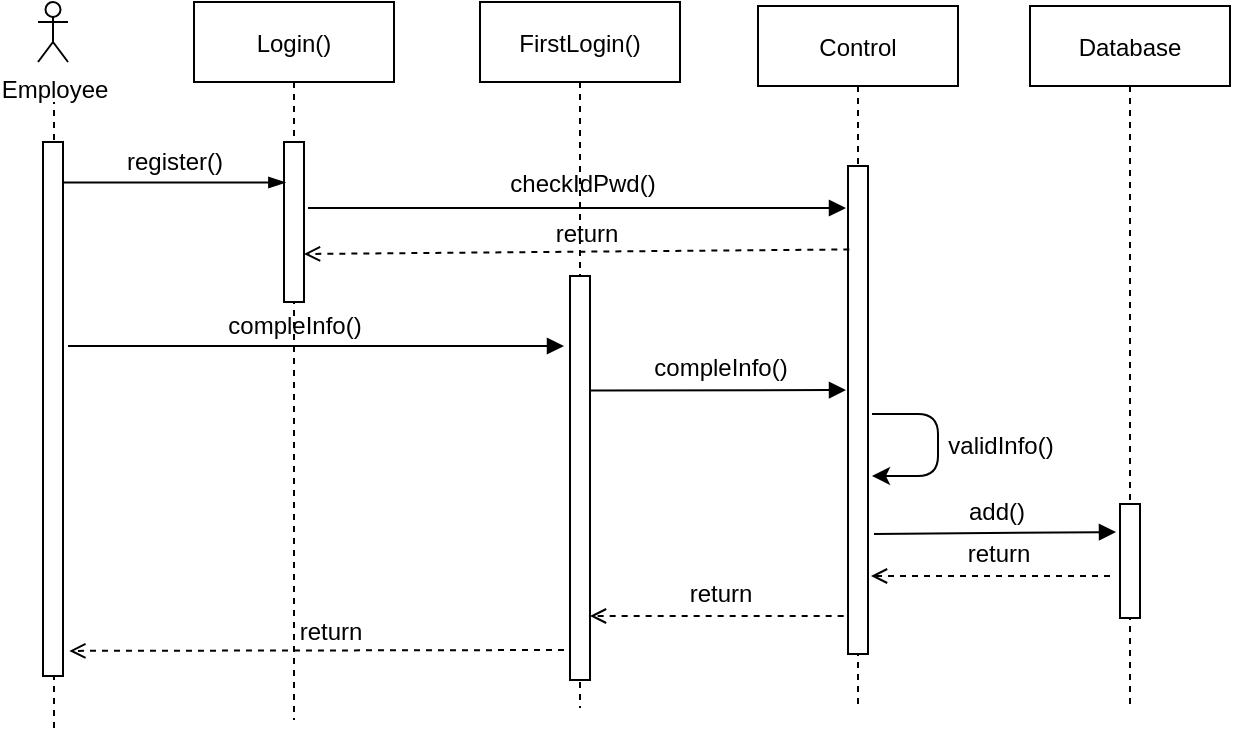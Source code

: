 <mxfile version="13.9.9" type="device"><diagram id="kgpKYQtTHZ0yAKxKKP6v" name="Page-1"><mxGraphModel dx="853" dy="493" grid="0" gridSize="10" guides="1" tooltips="1" connect="1" arrows="1" fold="1" page="1" pageScale="1" pageWidth="850" pageHeight="1100" math="0" shadow="0"><root><mxCell id="0"/><mxCell id="1" parent="0"/><mxCell id="3nuBFxr9cyL0pnOWT2aG-1" value="Login()" style="shape=umlLifeline;perimeter=lifelinePerimeter;container=1;collapsible=0;recursiveResize=0;rounded=0;shadow=0;strokeWidth=1;" parent="1" vertex="1"><mxGeometry x="108" y="80" width="100" height="359" as="geometry"/></mxCell><mxCell id="P5RB09TEKwcNjjoxXEnX-12" value="" style="points=[];perimeter=orthogonalPerimeter;rounded=0;shadow=0;strokeWidth=1;" vertex="1" parent="3nuBFxr9cyL0pnOWT2aG-1"><mxGeometry x="45" y="70" width="10" height="80" as="geometry"/></mxCell><mxCell id="P5RB09TEKwcNjjoxXEnX-24" value="compleInfo()" style="text;html=1;align=center;verticalAlign=middle;resizable=0;points=[];autosize=1;" vertex="1" parent="3nuBFxr9cyL0pnOWT2aG-1"><mxGeometry x="12" y="153" width="76" height="18" as="geometry"/></mxCell><mxCell id="P5RB09TEKwcNjjoxXEnX-44" value="return" style="text;html=1;align=center;verticalAlign=middle;resizable=0;points=[];autosize=1;" vertex="1" parent="3nuBFxr9cyL0pnOWT2aG-1"><mxGeometry x="47" y="306" width="41" height="18" as="geometry"/></mxCell><mxCell id="3nuBFxr9cyL0pnOWT2aG-5" value="Control" style="shape=umlLifeline;perimeter=lifelinePerimeter;container=1;collapsible=0;recursiveResize=0;rounded=0;shadow=0;strokeWidth=1;" parent="1" vertex="1"><mxGeometry x="390" y="82" width="100" height="349" as="geometry"/></mxCell><mxCell id="3nuBFxr9cyL0pnOWT2aG-6" value="" style="points=[];perimeter=orthogonalPerimeter;rounded=0;shadow=0;strokeWidth=1;" parent="3nuBFxr9cyL0pnOWT2aG-5" vertex="1"><mxGeometry x="45" y="80" width="10" height="244" as="geometry"/></mxCell><mxCell id="3nuBFxr9cyL0pnOWT2aG-8" value="" style="verticalAlign=bottom;endArrow=block;shadow=0;strokeWidth=1;" parent="1" edge="1"><mxGeometry x="-0.001" relative="1" as="geometry"><mxPoint x="165" y="183" as="sourcePoint"/><mxPoint x="434" y="183" as="targetPoint"/><Array as="points"/><mxPoint as="offset"/></mxGeometry></mxCell><mxCell id="P5RB09TEKwcNjjoxXEnX-1" value="Employee" style="shape=umlActor;verticalLabelPosition=bottom;verticalAlign=top;html=1;outlineConnect=0;" vertex="1" parent="1"><mxGeometry x="30" y="80" width="15" height="30" as="geometry"/></mxCell><mxCell id="P5RB09TEKwcNjjoxXEnX-6" value="" style="endArrow=none;dashed=1;html=1;" edge="1" parent="1"><mxGeometry width="50" height="50" relative="1" as="geometry"><mxPoint x="38" y="443" as="sourcePoint"/><mxPoint x="38" y="130" as="targetPoint"/></mxGeometry></mxCell><mxCell id="P5RB09TEKwcNjjoxXEnX-7" value="" style="points=[];perimeter=orthogonalPerimeter;rounded=0;shadow=0;strokeWidth=1;" vertex="1" parent="1"><mxGeometry x="32.5" y="150" width="10" height="267" as="geometry"/></mxCell><mxCell id="P5RB09TEKwcNjjoxXEnX-8" value="" style="endArrow=blockThin;html=1;endFill=1;entryX=0.067;entryY=0.253;entryDx=0;entryDy=0;entryPerimeter=0;" edge="1" parent="1" source="P5RB09TEKwcNjjoxXEnX-7" target="P5RB09TEKwcNjjoxXEnX-12"><mxGeometry width="50" height="50" relative="1" as="geometry"><mxPoint x="48" y="170" as="sourcePoint"/><mxPoint x="150" y="165" as="targetPoint"/></mxGeometry></mxCell><mxCell id="P5RB09TEKwcNjjoxXEnX-10" value="register()" style="text;html=1;align=center;verticalAlign=middle;resizable=0;points=[];autosize=1;" vertex="1" parent="1"><mxGeometry x="68" y="150" width="60" height="20" as="geometry"/></mxCell><mxCell id="P5RB09TEKwcNjjoxXEnX-14" value="FirstLogin()" style="shape=umlLifeline;perimeter=lifelinePerimeter;container=1;collapsible=0;recursiveResize=0;rounded=0;shadow=0;strokeWidth=1;" vertex="1" parent="1"><mxGeometry x="251" y="80" width="100" height="353" as="geometry"/></mxCell><mxCell id="P5RB09TEKwcNjjoxXEnX-20" value="return" style="text;html=1;align=center;verticalAlign=middle;resizable=0;points=[];autosize=1;" vertex="1" parent="P5RB09TEKwcNjjoxXEnX-14"><mxGeometry x="32" y="107" width="41" height="18" as="geometry"/></mxCell><mxCell id="P5RB09TEKwcNjjoxXEnX-21" value="" style="points=[];perimeter=orthogonalPerimeter;rounded=0;shadow=0;strokeWidth=1;" vertex="1" parent="P5RB09TEKwcNjjoxXEnX-14"><mxGeometry x="45" y="137" width="10" height="202" as="geometry"/></mxCell><mxCell id="P5RB09TEKwcNjjoxXEnX-15" value="Database" style="shape=umlLifeline;perimeter=lifelinePerimeter;container=1;collapsible=0;recursiveResize=0;rounded=0;shadow=0;strokeWidth=1;" vertex="1" parent="1"><mxGeometry x="526" y="82" width="100" height="351" as="geometry"/></mxCell><mxCell id="P5RB09TEKwcNjjoxXEnX-16" value="" style="points=[];perimeter=orthogonalPerimeter;rounded=0;shadow=0;strokeWidth=1;" vertex="1" parent="P5RB09TEKwcNjjoxXEnX-15"><mxGeometry x="45" y="249" width="10" height="57" as="geometry"/></mxCell><mxCell id="P5RB09TEKwcNjjoxXEnX-18" value="" style="endArrow=open;html=1;endFill=0;dashed=1;exitX=0.067;exitY=0.171;exitDx=0;exitDy=0;exitPerimeter=0;" edge="1" parent="1" source="3nuBFxr9cyL0pnOWT2aG-6"><mxGeometry width="50" height="50" relative="1" as="geometry"><mxPoint x="428" y="206" as="sourcePoint"/><mxPoint x="163" y="206" as="targetPoint"/></mxGeometry></mxCell><mxCell id="P5RB09TEKwcNjjoxXEnX-22" value="" style="endArrow=block;html=1;endFill=1;" edge="1" parent="1"><mxGeometry width="50" height="50" relative="1" as="geometry"><mxPoint x="45" y="252.0" as="sourcePoint"/><mxPoint x="293" y="252.0" as="targetPoint"/></mxGeometry></mxCell><mxCell id="P5RB09TEKwcNjjoxXEnX-23" value="checkIdPwd()" style="text;html=1;align=center;verticalAlign=middle;resizable=0;points=[];autosize=1;" vertex="1" parent="1"><mxGeometry x="260" y="162" width="83" height="18" as="geometry"/></mxCell><mxCell id="P5RB09TEKwcNjjoxXEnX-25" value="" style="endArrow=block;html=1;exitX=1.033;exitY=0.498;exitDx=0;exitDy=0;exitPerimeter=0;endFill=1;" edge="1" parent="1"><mxGeometry width="50" height="50" relative="1" as="geometry"><mxPoint x="306.33" y="274.21" as="sourcePoint"/><mxPoint x="434" y="274" as="targetPoint"/></mxGeometry></mxCell><mxCell id="P5RB09TEKwcNjjoxXEnX-26" value="compleInfo()" style="text;html=1;align=center;verticalAlign=middle;resizable=0;points=[];autosize=1;" vertex="1" parent="1"><mxGeometry x="333" y="254" width="76" height="18" as="geometry"/></mxCell><mxCell id="P5RB09TEKwcNjjoxXEnX-32" value="" style="endArrow=classic;html=1;edgeStyle=orthogonalEdgeStyle;" edge="1" parent="1"><mxGeometry width="50" height="50" relative="1" as="geometry"><mxPoint x="447" y="286" as="sourcePoint"/><mxPoint x="447" y="317" as="targetPoint"/><Array as="points"><mxPoint x="480" y="286"/><mxPoint x="480" y="317"/></Array></mxGeometry></mxCell><mxCell id="P5RB09TEKwcNjjoxXEnX-33" value="validInfo()" style="text;html=1;align=center;verticalAlign=middle;resizable=0;points=[];autosize=1;" vertex="1" parent="1"><mxGeometry x="479" y="293" width="63" height="18" as="geometry"/></mxCell><mxCell id="P5RB09TEKwcNjjoxXEnX-34" value="" style="endArrow=block;html=1;endFill=1;" edge="1" parent="1"><mxGeometry width="50" height="50" relative="1" as="geometry"><mxPoint x="448" y="346" as="sourcePoint"/><mxPoint x="569" y="345" as="targetPoint"/></mxGeometry></mxCell><mxCell id="P5RB09TEKwcNjjoxXEnX-35" value="add()" style="text;html=1;align=center;verticalAlign=middle;resizable=0;points=[];autosize=1;" vertex="1" parent="1"><mxGeometry x="490" y="326" width="38" height="18" as="geometry"/></mxCell><mxCell id="P5RB09TEKwcNjjoxXEnX-39" value="" style="endArrow=open;html=1;endFill=0;dashed=1;" edge="1" parent="1"><mxGeometry width="50" height="50" relative="1" as="geometry"><mxPoint x="566" y="367" as="sourcePoint"/><mxPoint x="446.5" y="367" as="targetPoint"/></mxGeometry></mxCell><mxCell id="P5RB09TEKwcNjjoxXEnX-40" value="return" style="text;html=1;align=center;verticalAlign=middle;resizable=0;points=[];autosize=1;" vertex="1" parent="1"><mxGeometry x="489" y="347" width="41" height="18" as="geometry"/></mxCell><mxCell id="P5RB09TEKwcNjjoxXEnX-41" value="" style="endArrow=open;html=1;dashed=1;endFill=0;" edge="1" parent="1"><mxGeometry width="50" height="50" relative="1" as="geometry"><mxPoint x="432.83" y="387" as="sourcePoint"/><mxPoint x="306" y="387" as="targetPoint"/></mxGeometry></mxCell><mxCell id="P5RB09TEKwcNjjoxXEnX-42" value="return" style="text;html=1;align=center;verticalAlign=middle;resizable=0;points=[];autosize=1;" vertex="1" parent="1"><mxGeometry x="350.5" y="367" width="41" height="18" as="geometry"/></mxCell><mxCell id="P5RB09TEKwcNjjoxXEnX-43" value="" style="endArrow=open;html=1;dashed=1;endFill=0;entryX=1.317;entryY=0.953;entryDx=0;entryDy=0;entryPerimeter=0;" edge="1" parent="1" target="P5RB09TEKwcNjjoxXEnX-7"><mxGeometry width="50" height="50" relative="1" as="geometry"><mxPoint x="293" y="404" as="sourcePoint"/><mxPoint x="42.5" y="397" as="targetPoint"/></mxGeometry></mxCell></root></mxGraphModel></diagram></mxfile>